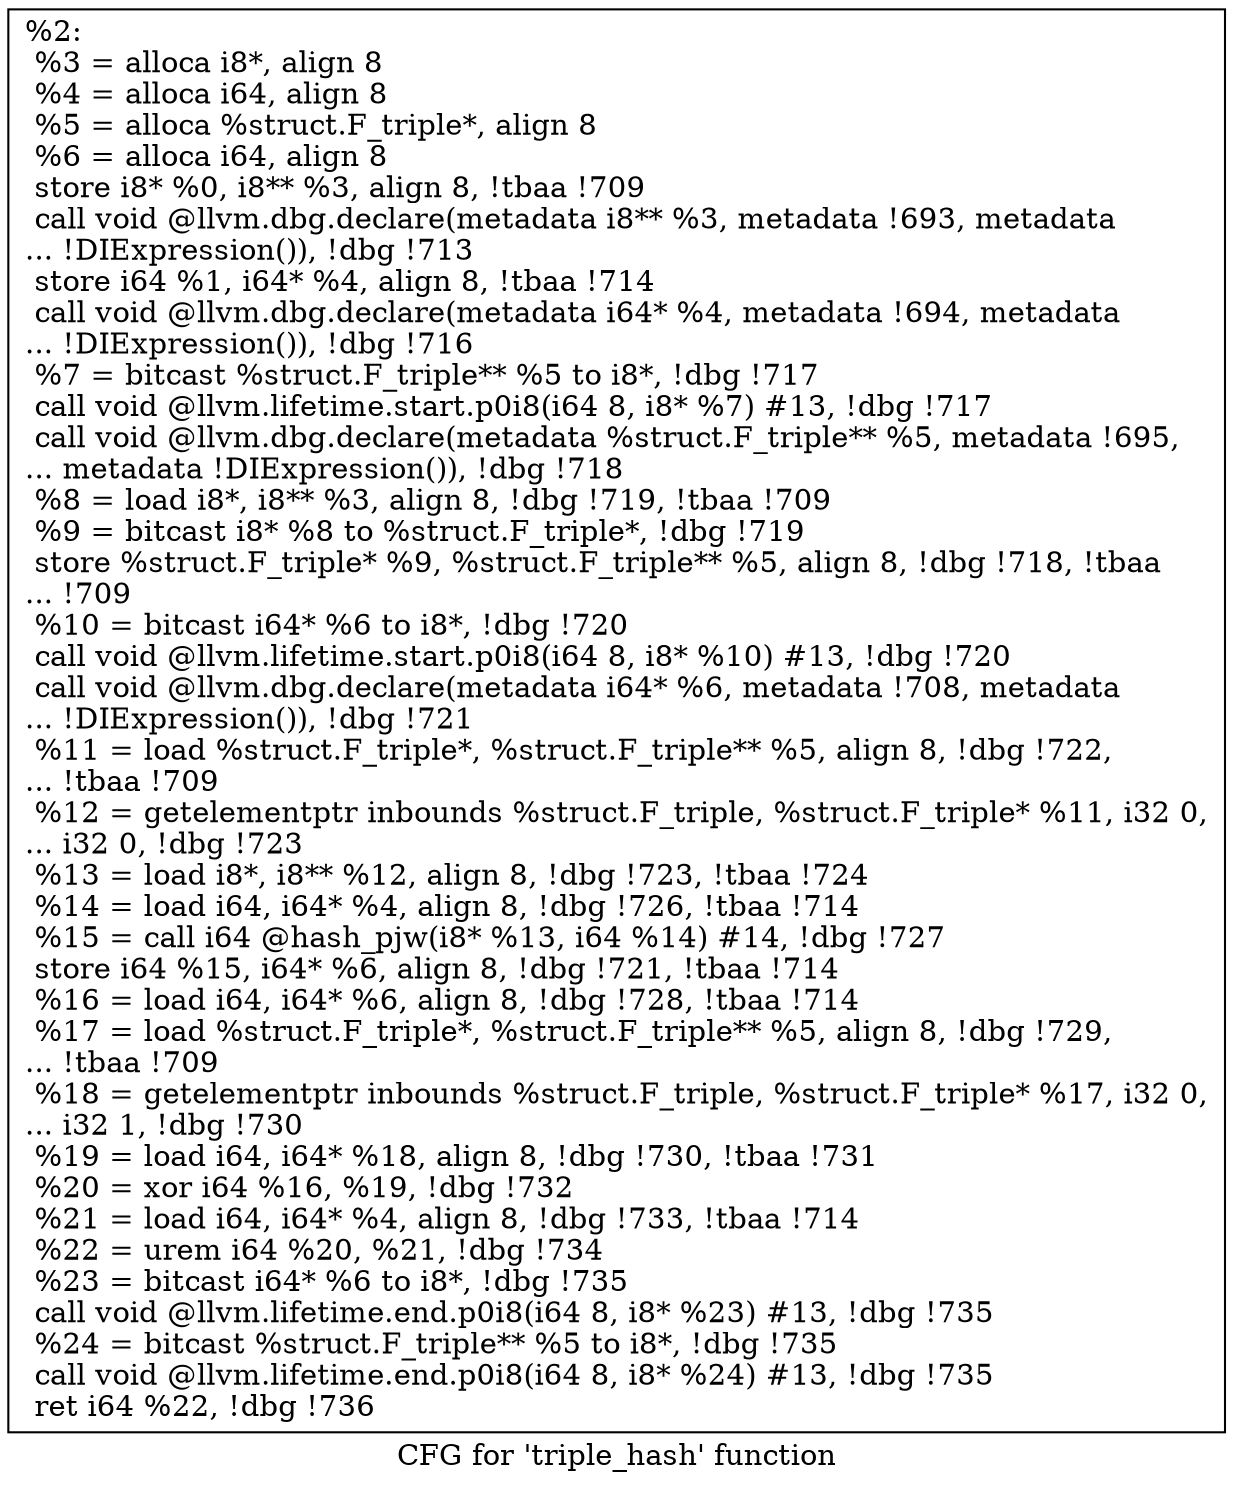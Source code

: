 digraph "CFG for 'triple_hash' function" {
	label="CFG for 'triple_hash' function";

	Node0x2530cb0 [shape=record,label="{%2:\l  %3 = alloca i8*, align 8\l  %4 = alloca i64, align 8\l  %5 = alloca %struct.F_triple*, align 8\l  %6 = alloca i64, align 8\l  store i8* %0, i8** %3, align 8, !tbaa !709\l  call void @llvm.dbg.declare(metadata i8** %3, metadata !693, metadata\l... !DIExpression()), !dbg !713\l  store i64 %1, i64* %4, align 8, !tbaa !714\l  call void @llvm.dbg.declare(metadata i64* %4, metadata !694, metadata\l... !DIExpression()), !dbg !716\l  %7 = bitcast %struct.F_triple** %5 to i8*, !dbg !717\l  call void @llvm.lifetime.start.p0i8(i64 8, i8* %7) #13, !dbg !717\l  call void @llvm.dbg.declare(metadata %struct.F_triple** %5, metadata !695,\l... metadata !DIExpression()), !dbg !718\l  %8 = load i8*, i8** %3, align 8, !dbg !719, !tbaa !709\l  %9 = bitcast i8* %8 to %struct.F_triple*, !dbg !719\l  store %struct.F_triple* %9, %struct.F_triple** %5, align 8, !dbg !718, !tbaa\l... !709\l  %10 = bitcast i64* %6 to i8*, !dbg !720\l  call void @llvm.lifetime.start.p0i8(i64 8, i8* %10) #13, !dbg !720\l  call void @llvm.dbg.declare(metadata i64* %6, metadata !708, metadata\l... !DIExpression()), !dbg !721\l  %11 = load %struct.F_triple*, %struct.F_triple** %5, align 8, !dbg !722,\l... !tbaa !709\l  %12 = getelementptr inbounds %struct.F_triple, %struct.F_triple* %11, i32 0,\l... i32 0, !dbg !723\l  %13 = load i8*, i8** %12, align 8, !dbg !723, !tbaa !724\l  %14 = load i64, i64* %4, align 8, !dbg !726, !tbaa !714\l  %15 = call i64 @hash_pjw(i8* %13, i64 %14) #14, !dbg !727\l  store i64 %15, i64* %6, align 8, !dbg !721, !tbaa !714\l  %16 = load i64, i64* %6, align 8, !dbg !728, !tbaa !714\l  %17 = load %struct.F_triple*, %struct.F_triple** %5, align 8, !dbg !729,\l... !tbaa !709\l  %18 = getelementptr inbounds %struct.F_triple, %struct.F_triple* %17, i32 0,\l... i32 1, !dbg !730\l  %19 = load i64, i64* %18, align 8, !dbg !730, !tbaa !731\l  %20 = xor i64 %16, %19, !dbg !732\l  %21 = load i64, i64* %4, align 8, !dbg !733, !tbaa !714\l  %22 = urem i64 %20, %21, !dbg !734\l  %23 = bitcast i64* %6 to i8*, !dbg !735\l  call void @llvm.lifetime.end.p0i8(i64 8, i8* %23) #13, !dbg !735\l  %24 = bitcast %struct.F_triple** %5 to i8*, !dbg !735\l  call void @llvm.lifetime.end.p0i8(i64 8, i8* %24) #13, !dbg !735\l  ret i64 %22, !dbg !736\l}"];
}
